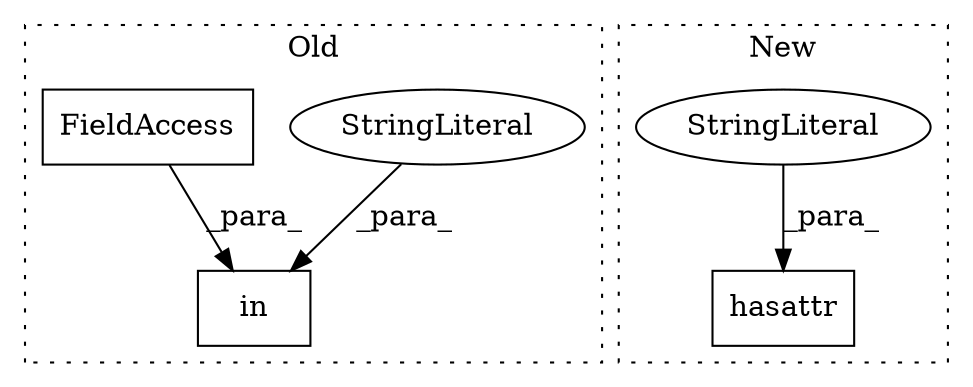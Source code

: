 digraph G {
subgraph cluster0 {
1 [label="in" a="105" s="4356" l="25" shape="box"];
4 [label="StringLiteral" a="45" s="4356" l="10" shape="ellipse"];
5 [label="FieldAccess" a="22" s="4370" l="11" shape="box"];
label = "Old";
style="dotted";
}
subgraph cluster1 {
2 [label="hasattr" a="32" s="4525,4551" l="8,1" shape="box"];
3 [label="StringLiteral" a="45" s="4546" l="5" shape="ellipse"];
label = "New";
style="dotted";
}
3 -> 2 [label="_para_"];
4 -> 1 [label="_para_"];
5 -> 1 [label="_para_"];
}